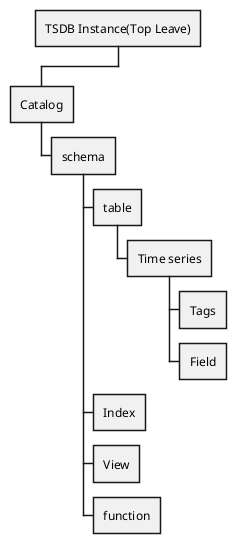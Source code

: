@startwbs
'https://plantuml.com/wbs-diagram

+ TSDB Instance(Top Leave)
++ Catalog
+++ schema
++++ table
+++++ Time series
++++++ Tags
++++++ Field
++++ Index
++++ View
++++ function
@endwbs